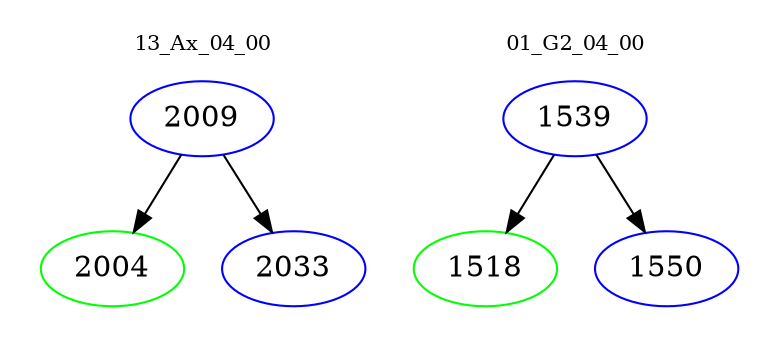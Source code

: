 digraph{
subgraph cluster_0 {
color = white
label = "13_Ax_04_00";
fontsize=10;
T0_2009 [label="2009", color="blue"]
T0_2009 -> T0_2004 [color="black"]
T0_2004 [label="2004", color="green"]
T0_2009 -> T0_2033 [color="black"]
T0_2033 [label="2033", color="blue"]
}
subgraph cluster_1 {
color = white
label = "01_G2_04_00";
fontsize=10;
T1_1539 [label="1539", color="blue"]
T1_1539 -> T1_1518 [color="black"]
T1_1518 [label="1518", color="green"]
T1_1539 -> T1_1550 [color="black"]
T1_1550 [label="1550", color="blue"]
}
}
